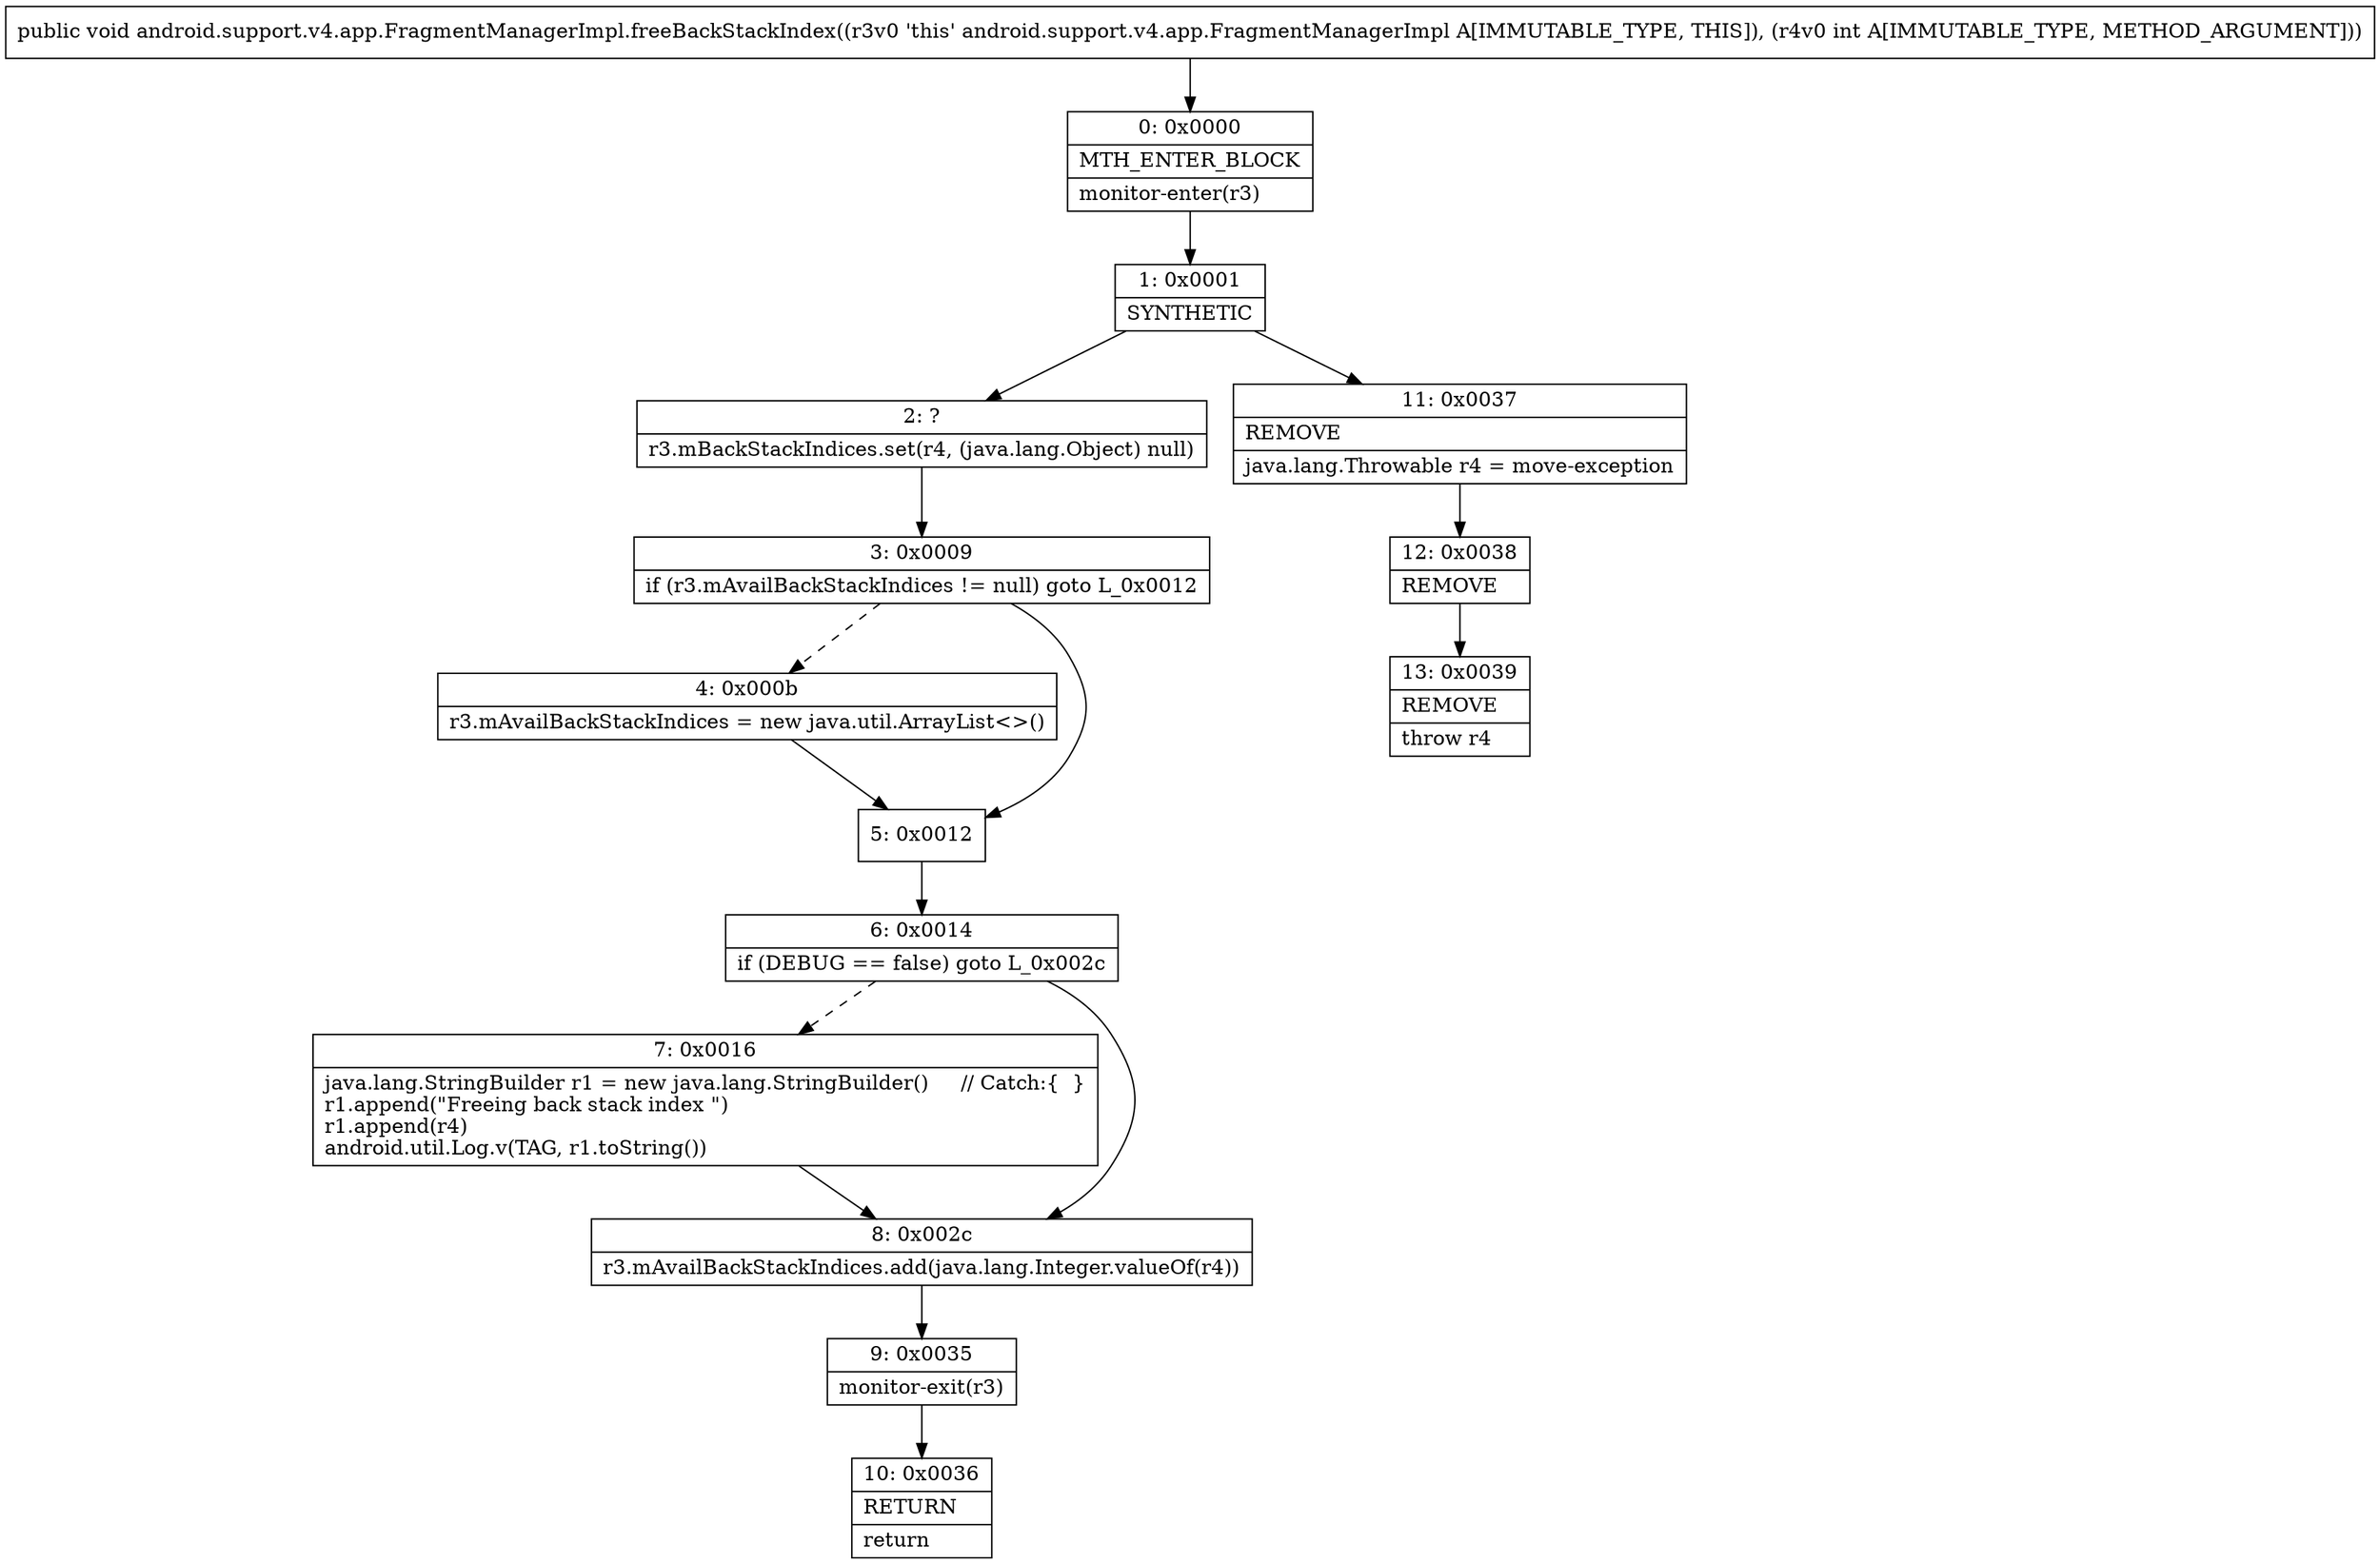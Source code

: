 digraph "CFG forandroid.support.v4.app.FragmentManagerImpl.freeBackStackIndex(I)V" {
Node_0 [shape=record,label="{0\:\ 0x0000|MTH_ENTER_BLOCK\l|monitor\-enter(r3)\l}"];
Node_1 [shape=record,label="{1\:\ 0x0001|SYNTHETIC\l}"];
Node_2 [shape=record,label="{2\:\ ?|r3.mBackStackIndices.set(r4, (java.lang.Object) null)\l}"];
Node_3 [shape=record,label="{3\:\ 0x0009|if (r3.mAvailBackStackIndices != null) goto L_0x0012\l}"];
Node_4 [shape=record,label="{4\:\ 0x000b|r3.mAvailBackStackIndices = new java.util.ArrayList\<\>()\l}"];
Node_5 [shape=record,label="{5\:\ 0x0012}"];
Node_6 [shape=record,label="{6\:\ 0x0014|if (DEBUG == false) goto L_0x002c\l}"];
Node_7 [shape=record,label="{7\:\ 0x0016|java.lang.StringBuilder r1 = new java.lang.StringBuilder()     \/\/ Catch:\{  \}\lr1.append(\"Freeing back stack index \")\lr1.append(r4)\landroid.util.Log.v(TAG, r1.toString())\l}"];
Node_8 [shape=record,label="{8\:\ 0x002c|r3.mAvailBackStackIndices.add(java.lang.Integer.valueOf(r4))\l}"];
Node_9 [shape=record,label="{9\:\ 0x0035|monitor\-exit(r3)\l}"];
Node_10 [shape=record,label="{10\:\ 0x0036|RETURN\l|return\l}"];
Node_11 [shape=record,label="{11\:\ 0x0037|REMOVE\l|java.lang.Throwable r4 = move\-exception\l}"];
Node_12 [shape=record,label="{12\:\ 0x0038|REMOVE\l}"];
Node_13 [shape=record,label="{13\:\ 0x0039|REMOVE\l|throw r4\l}"];
MethodNode[shape=record,label="{public void android.support.v4.app.FragmentManagerImpl.freeBackStackIndex((r3v0 'this' android.support.v4.app.FragmentManagerImpl A[IMMUTABLE_TYPE, THIS]), (r4v0 int A[IMMUTABLE_TYPE, METHOD_ARGUMENT])) }"];
MethodNode -> Node_0;
Node_0 -> Node_1;
Node_1 -> Node_2;
Node_1 -> Node_11;
Node_2 -> Node_3;
Node_3 -> Node_4[style=dashed];
Node_3 -> Node_5;
Node_4 -> Node_5;
Node_5 -> Node_6;
Node_6 -> Node_7[style=dashed];
Node_6 -> Node_8;
Node_7 -> Node_8;
Node_8 -> Node_9;
Node_9 -> Node_10;
Node_11 -> Node_12;
Node_12 -> Node_13;
}

